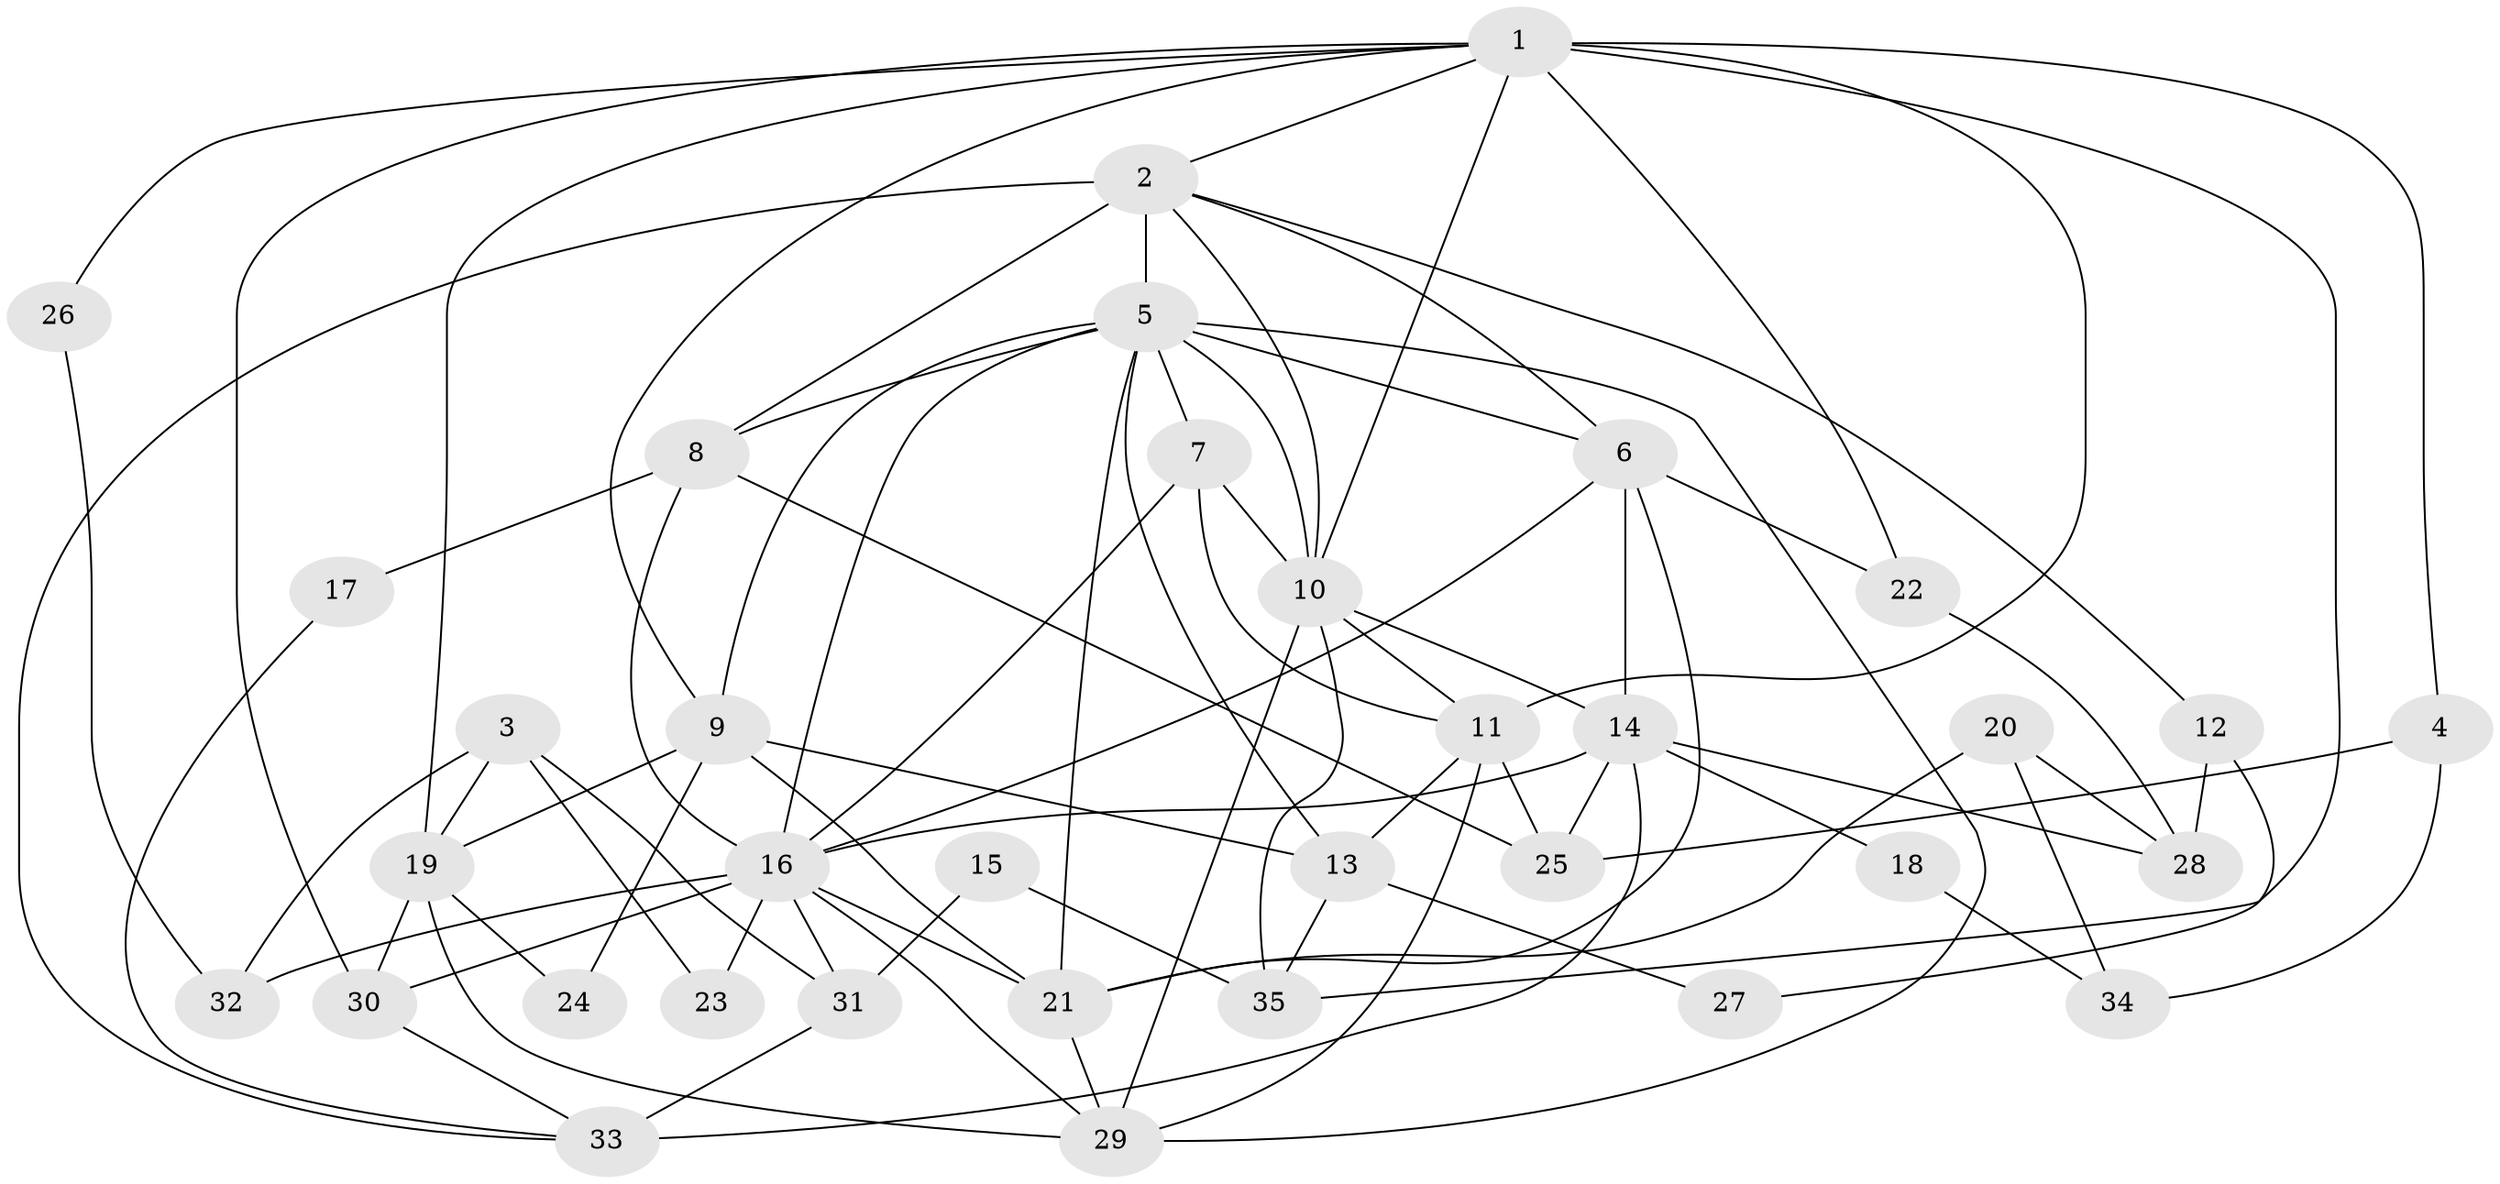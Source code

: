 // original degree distribution, {5: 0.2463768115942029, 4: 0.2898550724637681, 3: 0.2463768115942029, 2: 0.11594202898550725, 6: 0.07246376811594203, 7: 0.028985507246376812}
// Generated by graph-tools (version 1.1) at 2025/35/03/09/25 02:35:59]
// undirected, 35 vertices, 82 edges
graph export_dot {
graph [start="1"]
  node [color=gray90,style=filled];
  1;
  2;
  3;
  4;
  5;
  6;
  7;
  8;
  9;
  10;
  11;
  12;
  13;
  14;
  15;
  16;
  17;
  18;
  19;
  20;
  21;
  22;
  23;
  24;
  25;
  26;
  27;
  28;
  29;
  30;
  31;
  32;
  33;
  34;
  35;
  1 -- 2 [weight=2.0];
  1 -- 4 [weight=1.0];
  1 -- 9 [weight=1.0];
  1 -- 10 [weight=1.0];
  1 -- 11 [weight=3.0];
  1 -- 19 [weight=1.0];
  1 -- 22 [weight=1.0];
  1 -- 26 [weight=1.0];
  1 -- 30 [weight=1.0];
  1 -- 35 [weight=1.0];
  2 -- 5 [weight=2.0];
  2 -- 6 [weight=1.0];
  2 -- 8 [weight=3.0];
  2 -- 10 [weight=1.0];
  2 -- 12 [weight=1.0];
  2 -- 33 [weight=1.0];
  3 -- 19 [weight=1.0];
  3 -- 23 [weight=1.0];
  3 -- 31 [weight=1.0];
  3 -- 32 [weight=1.0];
  4 -- 25 [weight=2.0];
  4 -- 34 [weight=1.0];
  5 -- 6 [weight=3.0];
  5 -- 7 [weight=1.0];
  5 -- 8 [weight=1.0];
  5 -- 9 [weight=1.0];
  5 -- 10 [weight=1.0];
  5 -- 13 [weight=1.0];
  5 -- 16 [weight=2.0];
  5 -- 21 [weight=2.0];
  5 -- 29 [weight=1.0];
  6 -- 14 [weight=1.0];
  6 -- 16 [weight=1.0];
  6 -- 21 [weight=2.0];
  6 -- 22 [weight=1.0];
  7 -- 10 [weight=1.0];
  7 -- 11 [weight=1.0];
  7 -- 16 [weight=1.0];
  8 -- 16 [weight=1.0];
  8 -- 17 [weight=1.0];
  8 -- 25 [weight=1.0];
  9 -- 13 [weight=1.0];
  9 -- 19 [weight=2.0];
  9 -- 21 [weight=1.0];
  9 -- 24 [weight=2.0];
  10 -- 11 [weight=1.0];
  10 -- 14 [weight=1.0];
  10 -- 29 [weight=1.0];
  10 -- 35 [weight=1.0];
  11 -- 13 [weight=1.0];
  11 -- 25 [weight=1.0];
  11 -- 29 [weight=2.0];
  12 -- 27 [weight=1.0];
  12 -- 28 [weight=1.0];
  13 -- 27 [weight=1.0];
  13 -- 35 [weight=1.0];
  14 -- 16 [weight=1.0];
  14 -- 18 [weight=1.0];
  14 -- 25 [weight=3.0];
  14 -- 28 [weight=1.0];
  14 -- 33 [weight=2.0];
  15 -- 31 [weight=1.0];
  15 -- 35 [weight=1.0];
  16 -- 21 [weight=1.0];
  16 -- 23 [weight=1.0];
  16 -- 29 [weight=1.0];
  16 -- 30 [weight=1.0];
  16 -- 31 [weight=1.0];
  16 -- 32 [weight=1.0];
  17 -- 33 [weight=1.0];
  18 -- 34 [weight=1.0];
  19 -- 24 [weight=1.0];
  19 -- 29 [weight=2.0];
  19 -- 30 [weight=1.0];
  20 -- 21 [weight=1.0];
  20 -- 28 [weight=1.0];
  20 -- 34 [weight=1.0];
  21 -- 29 [weight=1.0];
  22 -- 28 [weight=1.0];
  26 -- 32 [weight=1.0];
  30 -- 33 [weight=1.0];
  31 -- 33 [weight=1.0];
}
